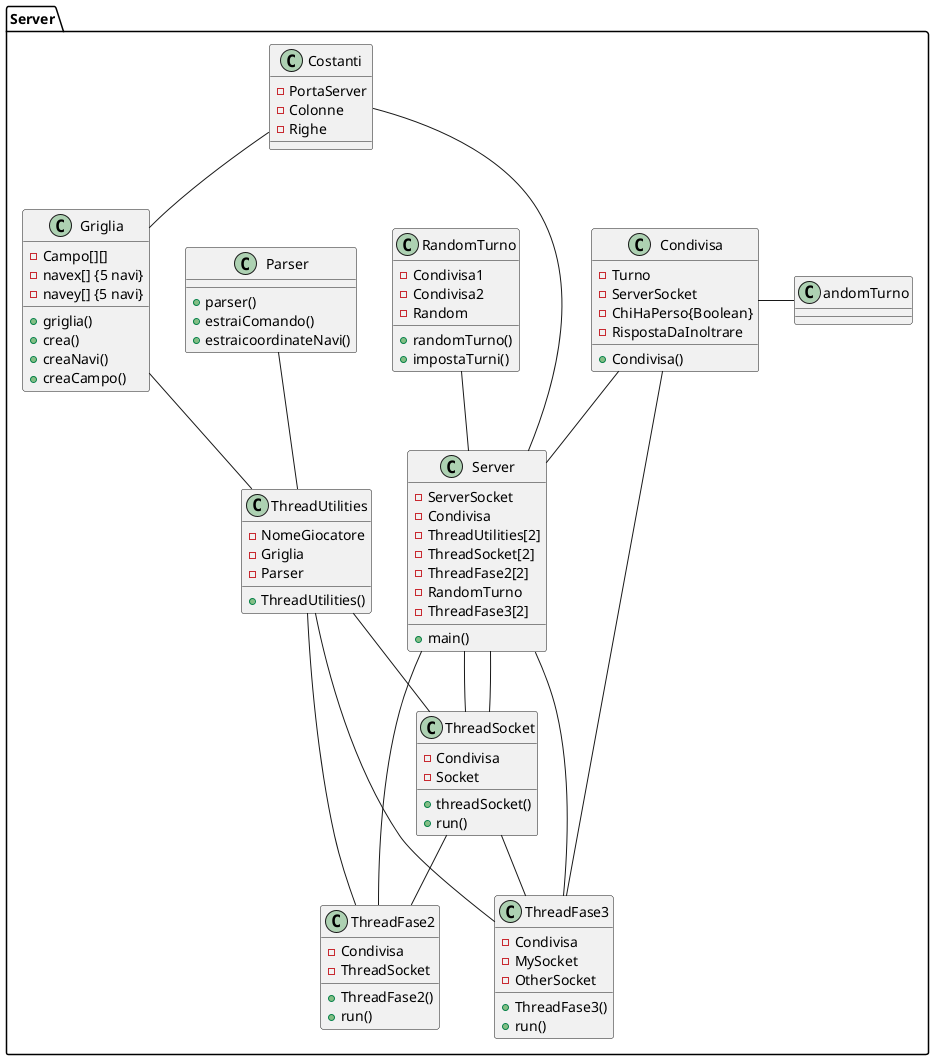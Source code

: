 @startuml ClassServer
/' abstract class "abstract class"
annotation annotation
circle circle
'() circle_short_form
class class
class class_stereo <<stereotype>>
diamond diamond
'<> diamond_short_form
entity entity
enum enum
'exception Exception
interface Interface
'metaclass Metaclass
protocol protocol
'stereotype Stereotype
struct struct

' relazioni tra classi

Class01 <|-- Class02
Class03 *-- Class04
Class05 o-- Class06
Class07 .. Class08
Class09 -- Class10

'

Class01 "1" *-- "many" Class02 : contains
Class03 o-- Class04 : aggregation
Class05 --> "1" Class06 '/
package Server{

class Server {
-ServerSocket
-Condivisa
-ThreadUtilities[2]
-ThreadSocket[2]
-ThreadFase2[2]
-RandomTurno
-ThreadFase3[2]
+main()
}

class Parser {
+parser()
+estraiComando()
+estraicoordinateNavi()
}

class ThreadUtilities {
-NomeGiocatore
-Griglia
-Parser
+ThreadUtilities()
}
class Condivisa{
-Turno
-ServerSocket
-ChiHaPerso{Boolean}
-RispostaDaInoltrare
+Condivisa()
}

class Costanti {
-PortaServer
-Colonne
-Righe
}

class Griglia{
-Campo[][]
-navex[] {5 navi}
-navey[] {5 navi}
+griglia()
+crea()
+creaNavi()
+creaCampo()
}
class RandomTurno {
-Condivisa1
-Condivisa2
-Random
+randomTurno()
+impostaTurni()
}
class ThreadSocket {
-Condivisa
-Socket
+threadSocket()
+run()
}
class ThreadFase2 {
-Condivisa
-ThreadSocket
+ThreadFase2()
+run()
}
class ThreadFase3 {
-Condivisa
-MySocket
-OtherSocket
+ThreadFase3()
+run()
}
Server--ThreadSocket
Server--ThreadFase2
Server--ThreadFase3
RandomTurno--Server
Condivisa--RandomTurno
Costanti--Server
ThreadUtilities--ThreadSocket
ThreadUtilities--ThreadFase2
Condivisa--ThreadFase3
ThreadUtilities--ThreadFase3
Griglia--ThreadUtilities
Parser--ThreadUtilities
ThreadSocket--ThreadFase2
ThreadSocket--ThreadFase3
Condivisa--Server
ThreadSocket--Server
Costanti--Griglia
}
@enduml
